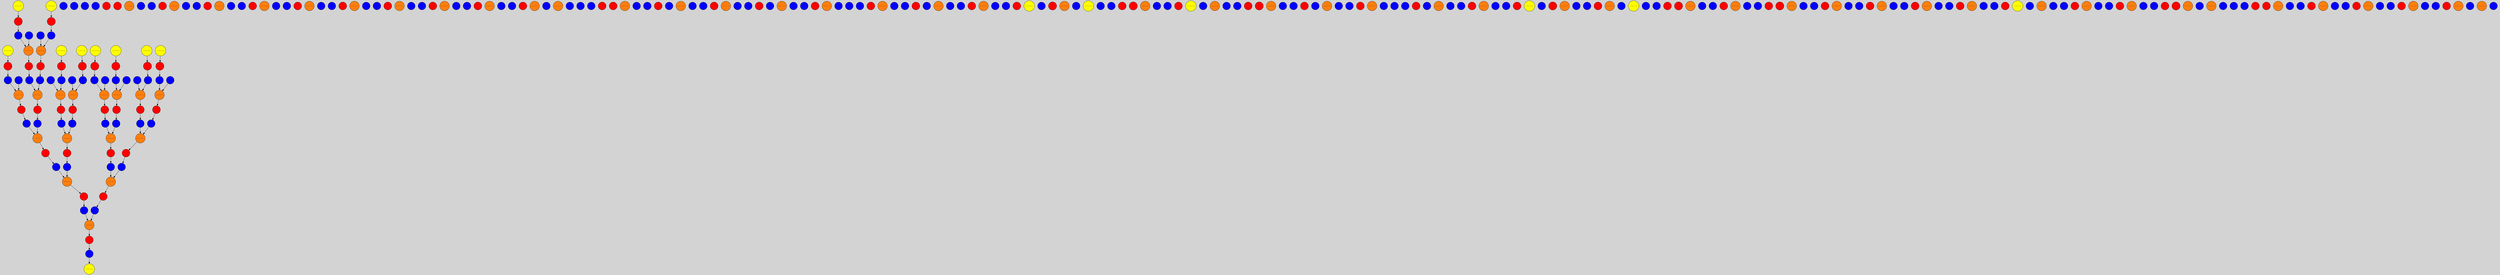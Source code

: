digraph {
graph [pad="0.212,0.055" bgcolor=lightgray]
node [style=filled]
splines=true;
LS_w32_c0_r0_mem [shape="circle" width=0.5 fontsize=4 fillcolor="#ffff00" pos="0,0!"]
LS_w32_c0_r0_mem_inPinA [shape="circle" width=0.1 fontsize=1 fillcolor="#0000ff" pos="-0.8,0.8!"]
LS_w32_c0_r3_mem [shape="circle" width=0.5 fontsize=4 fillcolor="#ffff00" pos="0,9!"]
LS_w32_c0_r3_mem_inPinA [shape="circle" width=0.1 fontsize=1 fillcolor="#0000ff" pos="-0.8,9.8!"]
pe_w32_c1_r2_alu_inPinB [shape="circle" width=0.1 fontsize=1 fillcolor="#0000ff" pos="3.8,6.8!"]
pe_w32_c7_r4_alu_inPinB [shape="circle" width=0.1 fontsize=1 fillcolor="#0000ff" pos="21.8,12.8!"]
pe_w32_c7_r4_alu_outPinA [shape="circle" width=0.1 fontsize=1 fillcolor="#ff0000" pos="21,11!"]
pe_w32_c1_r2_alu_outPinA [shape="circle" width=0.1 fontsize=1 fillcolor="#ff0000" pos="3,5!"]
pe_w32_c7_r5_alu [shape="circle" width=0.5 fontsize=4 fillcolor="#ff7f0e" pos="21,15!"]
pe_w32_c7_r5_alu_inPinA [shape="circle" width=0.1 fontsize=1 fillcolor="#0000ff" pos="20.2,15.8!"]
pe_w32_c7_r5_alu_inPinB [shape="circle" width=0.1 fontsize=1 fillcolor="#0000ff" pos="21.8,15.8!"]
pe_w32_c7_r5_alu_outPinA [shape="circle" width=0.1 fontsize=1 fillcolor="#ff0000" pos="21,14!"]
pe_w32_c7_r6_alu [shape="circle" width=0.5 fontsize=4 fillcolor="#ff7f0e" pos="21,18!"]
pe_w32_c7_r6_alu_inPinA [shape="circle" width=0.1 fontsize=1 fillcolor="#0000ff" pos="20.2,18.8!"]
pe_w32_c7_r6_alu_inPinB [shape="circle" width=0.1 fontsize=1 fillcolor="#0000ff" pos="21.8,18.8!"]
pe_w32_c7_r6_alu_outPinA [shape="circle" width=0.1 fontsize=1 fillcolor="#ff0000" pos="21,17!"]
pe_w32_c7_r7_alu [shape="circle" width=0.5 fontsize=4 fillcolor="#ff7f0e" pos="21,21!"]
pe_w32_c7_r7_alu_inPinA [shape="circle" width=0.1 fontsize=1 fillcolor="#0000ff" pos="20.2,21.8!"]
pe_w32_c7_r7_alu_inPinB [shape="circle" width=0.1 fontsize=1 fillcolor="#0000ff" pos="21.8,21.8!"]
pe_w32_c7_r7_alu_outPinA [shape="circle" width=0.1 fontsize=1 fillcolor="#ff0000" pos="21,20!"]
pe_w32_c8_r0_alu [shape="circle" width=0.5 fontsize=4 fillcolor="#ff7f0e" pos="24,0!"]
pe_w32_c8_r0_alu_inPinA [shape="circle" width=0.1 fontsize=1 fillcolor="#0000ff" pos="23.2,0.8!"]
pe_w32_c8_r0_alu_inPinB [shape="circle" width=0.1 fontsize=1 fillcolor="#0000ff" pos="24.8,0.8!"]
pe_w32_c8_r0_alu_outPinA [shape="circle" width=0.1 fontsize=1 fillcolor="#ff0000" pos="24,-1!"]
pe_w32_c8_r1_alu [shape="circle" width=0.5 fontsize=4 fillcolor="#ff7f0e" pos="24,3!"]
pe_w32_c8_r1_alu_inPinA [shape="circle" width=0.1 fontsize=1 fillcolor="#0000ff" pos="23.2,3.8!"]
pe_w32_c8_r1_alu_inPinB [shape="circle" width=0.1 fontsize=1 fillcolor="#0000ff" pos="24.8,3.8!"]
pe_w32_c8_r1_alu_outPinA [shape="circle" width=0.1 fontsize=1 fillcolor="#ff0000" pos="24,2!"]
LS_w32_c0_r3_mem_outPinA [shape="circle" width=0.1 fontsize=1 fillcolor="#ff0000" pos="0,8!"]
pe_w32_c8_r2_alu [shape="circle" width=0.5 fontsize=4 fillcolor="#ff7f0e" pos="24,6!"]
pe_w32_c8_r2_alu_inPinA [shape="circle" width=0.1 fontsize=1 fillcolor="#0000ff" pos="23.2,6.8!"]
pe_w32_c8_r2_alu_inPinB [shape="circle" width=0.1 fontsize=1 fillcolor="#0000ff" pos="24.8,6.8!"]
pe_w32_c8_r2_alu_outPinA [shape="circle" width=0.1 fontsize=1 fillcolor="#ff0000" pos="24,5!"]
pe_w32_c8_r3_alu [shape="circle" width=0.5 fontsize=4 fillcolor="#ff7f0e" pos="24,9!"]
pe_w32_c8_r3_alu_inPinA [shape="circle" width=0.1 fontsize=1 fillcolor="#0000ff" pos="23.2,9.8!"]
pe_w32_c8_r3_alu_inPinB [shape="circle" width=0.1 fontsize=1 fillcolor="#0000ff" pos="24.8,9.8!"]
pe_w32_c8_r3_alu_outPinA [shape="circle" width=0.1 fontsize=1 fillcolor="#ff0000" pos="24,8!"]
pe_w32_c8_r4_alu [shape="circle" width=0.5 fontsize=4 fillcolor="#ff7f0e" pos="24,12!"]
pe_w32_c8_r4_alu_inPinA [shape="circle" width=0.1 fontsize=1 fillcolor="#0000ff" pos="23.2,12.8!"]
pe_w32_c8_r4_alu_inPinB [shape="circle" width=0.1 fontsize=1 fillcolor="#0000ff" pos="24.8,12.8!"]
pe_w32_c8_r4_alu_outPinA [shape="circle" width=0.1 fontsize=1 fillcolor="#ff0000" pos="24,11!"]
pe_w32_c8_r5_alu [shape="circle" width=0.5 fontsize=4 fillcolor="#ff7f0e" pos="24,15!"]
pe_w32_c8_r5_alu_inPinA [shape="circle" width=0.1 fontsize=1 fillcolor="#0000ff" pos="23.2,15.8!"]
pe_w32_c8_r5_alu_inPinB [shape="circle" width=0.1 fontsize=1 fillcolor="#0000ff" pos="24.8,15.8!"]
pe_w32_c8_r5_alu_outPinA [shape="circle" width=0.1 fontsize=1 fillcolor="#ff0000" pos="24,14!"]
pe_w32_c1_r3_alu [shape="circle" width=0.5 fontsize=4 fillcolor="#ff7f0e" pos="3,9!"]
pe_w32_c1_r3_alu_inPinA [shape="circle" width=0.1 fontsize=1 fillcolor="#0000ff" pos="2.2,9.8!"]
pe_w32_c8_r6_alu [shape="circle" width=0.5 fontsize=4 fillcolor="#ff7f0e" pos="24,18!"]
pe_w32_c8_r6_alu_inPinA [shape="circle" width=0.1 fontsize=1 fillcolor="#0000ff" pos="23.2,18.8!"]
pe_w32_c1_r3_alu_inPinB [shape="circle" width=0.1 fontsize=1 fillcolor="#0000ff" pos="3.8,9.8!"]
pe_w32_c8_r6_alu_inPinB [shape="circle" width=0.1 fontsize=1 fillcolor="#0000ff" pos="24.8,18.8!"]
pe_w32_c8_r6_alu_outPinA [shape="circle" width=0.1 fontsize=1 fillcolor="#ff0000" pos="24,17!"]
pe_w32_c1_r3_alu_outPinA [shape="circle" width=0.1 fontsize=1 fillcolor="#ff0000" pos="3,8!"]
pe_w32_c8_r7_alu [shape="circle" width=0.5 fontsize=4 fillcolor="#ff7f0e" pos="24,21!"]
pe_w32_c8_r7_alu_inPinA [shape="circle" width=0.1 fontsize=1 fillcolor="#0000ff" pos="23.2,21.8!"]
pe_w32_c8_r7_alu_inPinB [shape="circle" width=0.1 fontsize=1 fillcolor="#0000ff" pos="24.8,21.8!"]
pe_w32_c8_r7_alu_outPinA [shape="circle" width=0.1 fontsize=1 fillcolor="#ff0000" pos="24,20!"]
LS_w32_c0_r4_mem [shape="circle" width=0.5 fontsize=4 fillcolor="#ffff00" pos="0,12!"]
LS_w32_c0_r4_mem_inPinA [shape="circle" width=0.1 fontsize=1 fillcolor="#0000ff" pos="-0.8,12.8!"]
pe_w32_c1_r4_alu [shape="circle" width=0.5 fontsize=4 fillcolor="#ff7f0e" pos="3,12!"]
pe_w32_c1_r4_alu_inPinA [shape="circle" width=0.1 fontsize=1 fillcolor="#0000ff" pos="2.2,12.8!"]
pe_w32_c1_r4_alu_inPinB [shape="circle" width=0.1 fontsize=1 fillcolor="#0000ff" pos="3.8,12.8!"]
pe_w32_c1_r4_alu_outPinA [shape="circle" width=0.1 fontsize=1 fillcolor="#ff0000" pos="3,11!"]
LS_w32_c0_r4_mem_outPinA [shape="circle" width=0.1 fontsize=1 fillcolor="#ff0000" pos="0,11!"]
pe_w32_c1_r5_alu [shape="circle" width=0.5 fontsize=4 fillcolor="#ff7f0e" pos="3,15!"]
pe_w32_c1_r5_alu_inPinA [shape="circle" width=0.1 fontsize=1 fillcolor="#0000ff" pos="2.2,15.8!"]
pe_w32_c1_r5_alu_inPinB [shape="circle" width=0.1 fontsize=1 fillcolor="#0000ff" pos="3.8,15.8!"]
pe_w32_c1_r5_alu_outPinA [shape="circle" width=0.1 fontsize=1 fillcolor="#ff0000" pos="3,14!"]
LS_w32_c0_r5_mem [shape="circle" width=0.5 fontsize=4 fillcolor="#ffff00" pos="0,15!"]
LS_w32_c0_r5_mem_inPinA [shape="circle" width=0.1 fontsize=1 fillcolor="#0000ff" pos="-0.8,15.8!"]
LS_w32_c0_r5_mem_outPinA [shape="circle" width=0.1 fontsize=1 fillcolor="#ff0000" pos="0,14!"]
pe_w32_c1_r6_alu [shape="circle" width=0.5 fontsize=4 fillcolor="#ff7f0e" pos="3,18!"]
pe_w32_c1_r6_alu_inPinA [shape="circle" width=0.1 fontsize=1 fillcolor="#0000ff" pos="2.2,18.8!"]
pe_w32_c1_r6_alu_inPinB [shape="circle" width=0.1 fontsize=1 fillcolor="#0000ff" pos="3.8,18.8!"]
pe_w32_c1_r6_alu_outPinA [shape="circle" width=0.1 fontsize=1 fillcolor="#ff0000" pos="3,17!"]
pe_w32_c1_r7_alu [shape="circle" width=0.5 fontsize=4 fillcolor="#ff7f0e" pos="3,21!"]
pe_w32_c1_r7_alu_inPinA [shape="circle" width=0.1 fontsize=1 fillcolor="#0000ff" pos="2.2,21.8!"]
LS_w32_c0_r6_mem [shape="circle" width=0.5 fontsize=4 fillcolor="#ffff00" pos="0,18!"]
LS_w32_c0_r6_mem_inPinA [shape="circle" width=0.1 fontsize=1 fillcolor="#0000ff" pos="-0.8,18.8!"]
pe_w32_c1_r7_alu_inPinB [shape="circle" width=0.1 fontsize=1 fillcolor="#0000ff" pos="3.8,21.8!"]
pe_w32_c1_r7_alu_outPinA [shape="circle" width=0.1 fontsize=1 fillcolor="#ff0000" pos="3,20!"]
LS_w32_c0_r0_mem_outPinA [shape="circle" width=0.1 fontsize=1 fillcolor="#ff0000" pos="0,-1!"]
LS_w32_c0_r6_mem_outPinA [shape="circle" width=0.1 fontsize=1 fillcolor="#ff0000" pos="0,17!"]
pe_w32_c2_r0_alu [shape="circle" width=0.5 fontsize=4 fillcolor="#ff7f0e" pos="6,0!"]
pe_w32_c2_r0_alu_inPinA [shape="circle" width=0.1 fontsize=1 fillcolor="#0000ff" pos="5.2,0.8!"]
pe_w32_c2_r0_alu_inPinB [shape="circle" width=0.1 fontsize=1 fillcolor="#0000ff" pos="6.8,0.8!"]
pe_w32_c2_r0_alu_outPinA [shape="circle" width=0.1 fontsize=1 fillcolor="#ff0000" pos="6,-1!"]
LS_w32_c0_r7_mem [shape="circle" width=0.5 fontsize=4 fillcolor="#ffff00" pos="0,21!"]
LS_w32_c0_r7_mem_inPinA [shape="circle" width=0.1 fontsize=1 fillcolor="#0000ff" pos="-0.8,21.8!"]
pe_w32_c2_r1_alu [shape="circle" width=0.5 fontsize=4 fillcolor="#ff7f0e" pos="6,3!"]
pe_w32_c2_r1_alu_inPinA [shape="circle" width=0.1 fontsize=1 fillcolor="#0000ff" pos="5.2,3.8!"]
pe_w32_c2_r1_alu_inPinB [shape="circle" width=0.1 fontsize=1 fillcolor="#0000ff" pos="6.8,3.8!"]
pe_w32_c2_r1_alu_outPinA [shape="circle" width=0.1 fontsize=1 fillcolor="#ff0000" pos="6,2!"]
LS_w32_c0_r7_mem_outPinA [shape="circle" width=0.1 fontsize=1 fillcolor="#ff0000" pos="0,20!"]
pe_w32_c2_r2_alu [shape="circle" width=0.5 fontsize=4 fillcolor="#ff7f0e" pos="6,6!"]
pe_w32_c2_r2_alu_inPinA [shape="circle" width=0.1 fontsize=1 fillcolor="#0000ff" pos="5.2,6.8!"]
pe_w32_c2_r2_alu_inPinB [shape="circle" width=0.1 fontsize=1 fillcolor="#0000ff" pos="6.8,6.8!"]
pe_w32_c2_r2_alu_outPinA [shape="circle" width=0.1 fontsize=1 fillcolor="#ff0000" pos="6,5!"]
LS_w32_c9_r0_mem [shape="circle" width=0.5 fontsize=4 fillcolor="#ffff00" pos="27,0!"]
LS_w32_c9_r0_mem_inPinA [shape="circle" width=0.1 fontsize=1 fillcolor="#0000ff" pos="26.2,0.8!"]
LS_w32_c9_r0_mem_outPinA [shape="circle" width=0.1 fontsize=1 fillcolor="#ff0000" pos="27,-1!"]
pe_w32_c2_r3_alu [shape="circle" width=0.5 fontsize=4 fillcolor="#ff7f0e" pos="6,9!"]
pe_w32_c2_r3_alu_inPinA [shape="circle" width=0.1 fontsize=1 fillcolor="#0000ff" pos="5.2,9.8!"]
pe_w32_c2_r3_alu_inPinB [shape="circle" width=0.1 fontsize=1 fillcolor="#0000ff" pos="6.8,9.8!"]
pe_w32_c2_r3_alu_outPinA [shape="circle" width=0.1 fontsize=1 fillcolor="#ff0000" pos="6,8!"]
pe_w32_c2_r4_alu [shape="circle" width=0.5 fontsize=4 fillcolor="#ff7f0e" pos="6,12!"]
pe_w32_c2_r4_alu_inPinA [shape="circle" width=0.1 fontsize=1 fillcolor="#0000ff" pos="5.2,12.8!"]
LS_w32_c9_r1_mem [shape="circle" width=0.5 fontsize=4 fillcolor="#ffff00" pos="27,3!"]
LS_w32_c9_r1_mem_inPinA [shape="circle" width=0.1 fontsize=1 fillcolor="#0000ff" pos="26.2,3.8!"]
pe_w32_c2_r4_alu_inPinB [shape="circle" width=0.1 fontsize=1 fillcolor="#0000ff" pos="6.8,12.8!"]
pe_w32_c2_r4_alu_outPinA [shape="circle" width=0.1 fontsize=1 fillcolor="#ff0000" pos="6,11!"]
LS_w32_c9_r1_mem_outPinA [shape="circle" width=0.1 fontsize=1 fillcolor="#ff0000" pos="27,2!"]
pe_w32_c2_r5_alu [shape="circle" width=0.5 fontsize=4 fillcolor="#ff7f0e" pos="6,15!"]
pe_w32_c2_r5_alu_inPinA [shape="circle" width=0.1 fontsize=1 fillcolor="#0000ff" pos="5.2,15.8!"]
pe_w32_c2_r5_alu_inPinB [shape="circle" width=0.1 fontsize=1 fillcolor="#0000ff" pos="6.8,15.8!"]
pe_w32_c2_r5_alu_outPinA [shape="circle" width=0.1 fontsize=1 fillcolor="#ff0000" pos="6,14!"]
LS_w32_c9_r2_mem [shape="circle" width=0.5 fontsize=4 fillcolor="#ffff00" pos="27,6!"]
LS_w32_c9_r2_mem_inPinA [shape="circle" width=0.1 fontsize=1 fillcolor="#0000ff" pos="26.2,6.8!"]
pe_w32_c2_r6_alu [shape="circle" width=0.5 fontsize=4 fillcolor="#ff7f0e" pos="6,18!"]
pe_w32_c2_r6_alu_inPinA [shape="circle" width=0.1 fontsize=1 fillcolor="#0000ff" pos="5.2,18.8!"]
pe_w32_c2_r6_alu_inPinB [shape="circle" width=0.1 fontsize=1 fillcolor="#0000ff" pos="6.8,18.8!"]
pe_w32_c2_r6_alu_outPinA [shape="circle" width=0.1 fontsize=1 fillcolor="#ff0000" pos="6,17!"]
LS_w32_c9_r2_mem_outPinA [shape="circle" width=0.1 fontsize=1 fillcolor="#ff0000" pos="27,5!"]
pe_w32_c2_r7_alu [shape="circle" width=0.5 fontsize=4 fillcolor="#ff7f0e" pos="6,21!"]
pe_w32_c2_r7_alu_inPinA [shape="circle" width=0.1 fontsize=1 fillcolor="#0000ff" pos="5.2,21.8!"]
pe_w32_c2_r7_alu_inPinB [shape="circle" width=0.1 fontsize=1 fillcolor="#0000ff" pos="6.8,21.8!"]
pe_w32_c2_r7_alu_outPinA [shape="circle" width=0.1 fontsize=1 fillcolor="#ff0000" pos="6,20!"]
LS_w32_c9_r3_mem [shape="circle" width=0.5 fontsize=4 fillcolor="#ffff00" pos="27,9!"]
LS_w32_c9_r3_mem_inPinA [shape="circle" width=0.1 fontsize=1 fillcolor="#0000ff" pos="26.2,9.8!"]
LS_w32_c9_r3_mem_outPinA [shape="circle" width=0.1 fontsize=1 fillcolor="#ff0000" pos="27,8!"]
pe_w32_c3_r0_alu [shape="circle" width=0.5 fontsize=4 fillcolor="#ff7f0e" pos="9,0!"]
pe_w32_c3_r0_alu_inPinA [shape="circle" width=0.1 fontsize=1 fillcolor="#0000ff" pos="8.2,0.8!"]
pe_w32_c3_r0_alu_inPinB [shape="circle" width=0.1 fontsize=1 fillcolor="#0000ff" pos="9.8,0.8!"]
pe_w32_c3_r0_alu_outPinA [shape="circle" width=0.1 fontsize=1 fillcolor="#ff0000" pos="9,-1!"]
pe_w32_c3_r1_alu [shape="circle" width=0.5 fontsize=4 fillcolor="#ff7f0e" pos="9,3!"]
pe_w32_c3_r1_alu_inPinA [shape="circle" width=0.1 fontsize=1 fillcolor="#0000ff" pos="8.2,3.8!"]
LS_w32_c9_r4_mem [shape="circle" width=0.5 fontsize=4 fillcolor="#ffff00" pos="27,12!"]
LS_w32_c9_r4_mem_inPinA [shape="circle" width=0.1 fontsize=1 fillcolor="#0000ff" pos="26.2,12.8!"]
pe_w32_c3_r1_alu_inPinB [shape="circle" width=0.1 fontsize=1 fillcolor="#0000ff" pos="9.8,3.8!"]
pe_w32_c3_r1_alu_outPinA [shape="circle" width=0.1 fontsize=1 fillcolor="#ff0000" pos="9,2!"]
LS_w32_c9_r4_mem_outPinA [shape="circle" width=0.1 fontsize=1 fillcolor="#ff0000" pos="27,11!"]
pe_w32_c3_r2_alu [shape="circle" width=0.5 fontsize=4 fillcolor="#ff7f0e" pos="9,6!"]
pe_w32_c3_r2_alu_inPinA [shape="circle" width=0.1 fontsize=1 fillcolor="#0000ff" pos="8.2,6.8!"]
pe_w32_c3_r2_alu_inPinB [shape="circle" width=0.1 fontsize=1 fillcolor="#0000ff" pos="9.8,6.8!"]
pe_w32_c3_r2_alu_outPinA [shape="circle" width=0.1 fontsize=1 fillcolor="#ff0000" pos="9,5!"]
LS_w32_c0_r1_mem [shape="circle" width=0.5 fontsize=4 fillcolor="#ffff00" pos="0,3!"]
LS_w32_c0_r1_mem_inPinA [shape="circle" width=0.1 fontsize=1 fillcolor="#0000ff" pos="-0.8,3.8!"]
LS_w32_c9_r5_mem [shape="circle" width=0.5 fontsize=4 fillcolor="#ffff00" pos="27,15!"]
LS_w32_c9_r5_mem_inPinA [shape="circle" width=0.1 fontsize=1 fillcolor="#0000ff" pos="26.2,15.8!"]
pe_w32_c3_r3_alu [shape="circle" width=0.5 fontsize=4 fillcolor="#ff7f0e" pos="9,9!"]
pe_w32_c3_r3_alu_inPinA [shape="circle" width=0.1 fontsize=1 fillcolor="#0000ff" pos="8.2,9.8!"]
pe_w32_c3_r3_alu_inPinB [shape="circle" width=0.1 fontsize=1 fillcolor="#0000ff" pos="9.8,9.8!"]
pe_w32_c3_r3_alu_outPinA [shape="circle" width=0.1 fontsize=1 fillcolor="#ff0000" pos="9,8!"]
LS_w32_c9_r5_mem_outPinA [shape="circle" width=0.1 fontsize=1 fillcolor="#ff0000" pos="27,14!"]
pe_w32_c3_r4_alu [shape="circle" width=0.5 fontsize=4 fillcolor="#ff7f0e" pos="9,12!"]
pe_w32_c3_r4_alu_inPinA [shape="circle" width=0.1 fontsize=1 fillcolor="#0000ff" pos="8.2,12.8!"]
pe_w32_c3_r4_alu_inPinB [shape="circle" width=0.1 fontsize=1 fillcolor="#0000ff" pos="9.8,12.8!"]
pe_w32_c3_r4_alu_outPinA [shape="circle" width=0.1 fontsize=1 fillcolor="#ff0000" pos="9,11!"]
LS_w32_c9_r6_mem [shape="circle" width=0.5 fontsize=4 fillcolor="#ffff00" pos="27,18!"]
LS_w32_c9_r6_mem_inPinA [shape="circle" width=0.1 fontsize=1 fillcolor="#0000ff" pos="26.2,18.8!"]
LS_w32_c9_r6_mem_outPinA [shape="circle" width=0.1 fontsize=1 fillcolor="#ff0000" pos="27,17!"]
pe_w32_c3_r5_alu [shape="circle" width=0.5 fontsize=4 fillcolor="#ff7f0e" pos="9,15!"]
pe_w32_c3_r5_alu_inPinA [shape="circle" width=0.1 fontsize=1 fillcolor="#0000ff" pos="8.2,15.8!"]
pe_w32_c3_r5_alu_inPinB [shape="circle" width=0.1 fontsize=1 fillcolor="#0000ff" pos="9.8,15.8!"]
pe_w32_c3_r5_alu_outPinA [shape="circle" width=0.1 fontsize=1 fillcolor="#ff0000" pos="9,14!"]
pe_w32_c3_r6_alu [shape="circle" width=0.5 fontsize=4 fillcolor="#ff7f0e" pos="9,18!"]
pe_w32_c3_r6_alu_inPinA [shape="circle" width=0.1 fontsize=1 fillcolor="#0000ff" pos="8.2,18.8!"]
LS_w32_c9_r7_mem [shape="circle" width=0.5 fontsize=4 fillcolor="#ffff00" pos="27,21!"]
LS_w32_c9_r7_mem_inPinA [shape="circle" width=0.1 fontsize=1 fillcolor="#0000ff" pos="26.2,21.8!"]
pe_w32_c3_r6_alu_inPinB [shape="circle" width=0.1 fontsize=1 fillcolor="#0000ff" pos="9.8,18.8!"]
pe_w32_c3_r6_alu_outPinA [shape="circle" width=0.1 fontsize=1 fillcolor="#ff0000" pos="9,17!"]
LS_w32_c9_r7_mem_outPinA [shape="circle" width=0.1 fontsize=1 fillcolor="#ff0000" pos="27,20!"]
pe_w32_c3_r7_alu [shape="circle" width=0.5 fontsize=4 fillcolor="#ff7f0e" pos="9,21!"]
pe_w32_c3_r7_alu_inPinA [shape="circle" width=0.1 fontsize=1 fillcolor="#0000ff" pos="8.2,21.8!"]
pe_w32_c3_r7_alu_inPinB [shape="circle" width=0.1 fontsize=1 fillcolor="#0000ff" pos="9.8,21.8!"]
pe_w32_c3_r7_alu_outPinA [shape="circle" width=0.1 fontsize=1 fillcolor="#ff0000" pos="9,20!"]
pe_w32_c4_r0_alu [shape="circle" width=0.5 fontsize=4 fillcolor="#ff7f0e" pos="12,0!"]
pe_w32_c4_r0_alu_inPinA [shape="circle" width=0.1 fontsize=1 fillcolor="#0000ff" pos="11.2,0.8!"]
pe_w32_c4_r0_alu_inPinB [shape="circle" width=0.1 fontsize=1 fillcolor="#0000ff" pos="12.8,0.8!"]
pe_w32_c4_r0_alu_outPinA [shape="circle" width=0.1 fontsize=1 fillcolor="#ff0000" pos="12,-1!"]
LS_w32_c0_r1_mem_outPinA [shape="circle" width=0.1 fontsize=1 fillcolor="#ff0000" pos="0,2!"]
pe_w32_c4_r1_alu [shape="circle" width=0.5 fontsize=4 fillcolor="#ff7f0e" pos="12,3!"]
pe_w32_c4_r1_alu_inPinA [shape="circle" width=0.1 fontsize=1 fillcolor="#0000ff" pos="11.2,3.8!"]
pe_w32_c4_r1_alu_inPinB [shape="circle" width=0.1 fontsize=1 fillcolor="#0000ff" pos="12.8,3.8!"]
pe_w32_c4_r1_alu_outPinA [shape="circle" width=0.1 fontsize=1 fillcolor="#ff0000" pos="12,2!"]
pe_w32_c4_r2_alu [shape="circle" width=0.5 fontsize=4 fillcolor="#ff7f0e" pos="12,6!"]
pe_w32_c4_r2_alu_inPinA [shape="circle" width=0.1 fontsize=1 fillcolor="#0000ff" pos="11.2,6.8!"]
pe_w32_c4_r2_alu_inPinB [shape="circle" width=0.1 fontsize=1 fillcolor="#0000ff" pos="12.8,6.8!"]
pe_w32_c4_r2_alu_outPinA [shape="circle" width=0.1 fontsize=1 fillcolor="#ff0000" pos="12,5!"]
pe_w32_c4_r3_alu [shape="circle" width=0.5 fontsize=4 fillcolor="#ff7f0e" pos="12,9!"]
pe_w32_c4_r3_alu_inPinA [shape="circle" width=0.1 fontsize=1 fillcolor="#0000ff" pos="11.2,9.8!"]
pe_w32_c4_r3_alu_inPinB [shape="circle" width=0.1 fontsize=1 fillcolor="#0000ff" pos="12.8,9.8!"]
pe_w32_c4_r3_alu_outPinA [shape="circle" width=0.1 fontsize=1 fillcolor="#ff0000" pos="12,8!"]
pe_w32_c4_r4_alu [shape="circle" width=0.5 fontsize=4 fillcolor="#ff7f0e" pos="12,12!"]
pe_w32_c4_r4_alu_inPinA [shape="circle" width=0.1 fontsize=1 fillcolor="#0000ff" pos="11.2,12.8!"]
pe_w32_c4_r4_alu_inPinB [shape="circle" width=0.1 fontsize=1 fillcolor="#0000ff" pos="12.8,12.8!"]
pe_w32_c4_r4_alu_outPinA [shape="circle" width=0.1 fontsize=1 fillcolor="#ff0000" pos="12,11!"]
pe_w32_c4_r5_alu [shape="circle" width=0.5 fontsize=4 fillcolor="#ff7f0e" pos="12,15!"]
pe_w32_c4_r5_alu_inPinA [shape="circle" width=0.1 fontsize=1 fillcolor="#0000ff" pos="11.2,15.8!"]
pe_w32_c4_r5_alu_inPinB [shape="circle" width=0.1 fontsize=1 fillcolor="#0000ff" pos="12.8,15.8!"]
pe_w32_c4_r5_alu_outPinA [shape="circle" width=0.1 fontsize=1 fillcolor="#ff0000" pos="12,14!"]
pe_w32_c4_r6_alu [shape="circle" width=0.5 fontsize=4 fillcolor="#ff7f0e" pos="12,18!"]
pe_w32_c4_r6_alu_inPinA [shape="circle" width=0.1 fontsize=1 fillcolor="#0000ff" pos="11.2,18.8!"]
pe_w32_c4_r6_alu_inPinB [shape="circle" width=0.1 fontsize=1 fillcolor="#0000ff" pos="12.8,18.8!"]
pe_w32_c4_r6_alu_outPinA [shape="circle" width=0.1 fontsize=1 fillcolor="#ff0000" pos="12,17!"]
pe_w32_c4_r7_alu [shape="circle" width=0.5 fontsize=4 fillcolor="#ff7f0e" pos="12,21!"]
pe_w32_c4_r7_alu_inPinA [shape="circle" width=0.1 fontsize=1 fillcolor="#0000ff" pos="11.2,21.8!"]
pe_w32_c4_r7_alu_inPinB [shape="circle" width=0.1 fontsize=1 fillcolor="#0000ff" pos="12.8,21.8!"]
pe_w32_c4_r7_alu_outPinA [shape="circle" width=0.1 fontsize=1 fillcolor="#ff0000" pos="12,20!"]
pe_w32_c1_r0_alu [shape="circle" width=0.5 fontsize=4 fillcolor="#ff7f0e" pos="3,0!"]
pe_w32_c1_r0_alu_inPinA [shape="circle" width=0.1 fontsize=1 fillcolor="#0000ff" pos="2.2,0.8!"]
pe_w32_c5_r0_alu [shape="circle" width=0.5 fontsize=4 fillcolor="#ff7f0e" pos="15,0!"]
pe_w32_c5_r0_alu_inPinA [shape="circle" width=0.1 fontsize=1 fillcolor="#0000ff" pos="14.2,0.8!"]
pe_w32_c1_r0_alu_inPinB [shape="circle" width=0.1 fontsize=1 fillcolor="#0000ff" pos="3.8,0.8!"]
pe_w32_c5_r0_alu_inPinB [shape="circle" width=0.1 fontsize=1 fillcolor="#0000ff" pos="15.8,0.8!"]
pe_w32_c5_r0_alu_outPinA [shape="circle" width=0.1 fontsize=1 fillcolor="#ff0000" pos="15,-1!"]
pe_w32_c1_r0_alu_outPinA [shape="circle" width=0.1 fontsize=1 fillcolor="#ff0000" pos="3,-1!"]
pe_w32_c5_r1_alu [shape="circle" width=0.5 fontsize=4 fillcolor="#ff7f0e" pos="15,3!"]
pe_w32_c5_r1_alu_inPinA [shape="circle" width=0.1 fontsize=1 fillcolor="#0000ff" pos="14.2,3.8!"]
pe_w32_c5_r1_alu_inPinB [shape="circle" width=0.1 fontsize=1 fillcolor="#0000ff" pos="15.8,3.8!"]
pe_w32_c5_r1_alu_outPinA [shape="circle" width=0.1 fontsize=1 fillcolor="#ff0000" pos="15,2!"]
pe_w32_c5_r2_alu [shape="circle" width=0.5 fontsize=4 fillcolor="#ff7f0e" pos="15,6!"]
pe_w32_c5_r2_alu_inPinA [shape="circle" width=0.1 fontsize=1 fillcolor="#0000ff" pos="14.2,6.8!"]
pe_w32_c5_r2_alu_inPinB [shape="circle" width=0.1 fontsize=1 fillcolor="#0000ff" pos="15.8,6.8!"]
pe_w32_c5_r2_alu_outPinA [shape="circle" width=0.1 fontsize=1 fillcolor="#ff0000" pos="15,5!"]
pe_w32_c5_r3_alu [shape="circle" width=0.5 fontsize=4 fillcolor="#ff7f0e" pos="15,9!"]
pe_w32_c5_r3_alu_inPinA [shape="circle" width=0.1 fontsize=1 fillcolor="#0000ff" pos="14.2,9.8!"]
pe_w32_c5_r3_alu_inPinB [shape="circle" width=0.1 fontsize=1 fillcolor="#0000ff" pos="15.8,9.8!"]
pe_w32_c5_r3_alu_outPinA [shape="circle" width=0.1 fontsize=1 fillcolor="#ff0000" pos="15,8!"]
LS_w32_c0_r2_mem [shape="circle" width=0.5 fontsize=4 fillcolor="#ffff00" pos="0,6!"]
LS_w32_c0_r2_mem_inPinA [shape="circle" width=0.1 fontsize=1 fillcolor="#0000ff" pos="-0.8,6.8!"]
pe_w32_c5_r4_alu [shape="circle" width=0.5 fontsize=4 fillcolor="#ff7f0e" pos="15,12!"]
pe_w32_c5_r4_alu_inPinA [shape="circle" width=0.1 fontsize=1 fillcolor="#0000ff" pos="14.2,12.8!"]
pe_w32_c5_r4_alu_inPinB [shape="circle" width=0.1 fontsize=1 fillcolor="#0000ff" pos="15.8,12.8!"]
pe_w32_c5_r4_alu_outPinA [shape="circle" width=0.1 fontsize=1 fillcolor="#ff0000" pos="15,11!"]
pe_w32_c5_r5_alu [shape="circle" width=0.5 fontsize=4 fillcolor="#ff7f0e" pos="15,15!"]
pe_w32_c5_r5_alu_inPinA [shape="circle" width=0.1 fontsize=1 fillcolor="#0000ff" pos="14.2,15.8!"]
pe_w32_c5_r5_alu_inPinB [shape="circle" width=0.1 fontsize=1 fillcolor="#0000ff" pos="15.8,15.8!"]
pe_w32_c5_r5_alu_outPinA [shape="circle" width=0.1 fontsize=1 fillcolor="#ff0000" pos="15,14!"]
pe_w32_c5_r6_alu [shape="circle" width=0.5 fontsize=4 fillcolor="#ff7f0e" pos="15,18!"]
pe_w32_c5_r6_alu_inPinA [shape="circle" width=0.1 fontsize=1 fillcolor="#0000ff" pos="14.2,18.8!"]
pe_w32_c5_r6_alu_inPinB [shape="circle" width=0.1 fontsize=1 fillcolor="#0000ff" pos="15.8,18.8!"]
pe_w32_c5_r6_alu_outPinA [shape="circle" width=0.1 fontsize=1 fillcolor="#ff0000" pos="15,17!"]
pe_w32_c5_r7_alu [shape="circle" width=0.5 fontsize=4 fillcolor="#ff7f0e" pos="15,21!"]
pe_w32_c5_r7_alu_inPinA [shape="circle" width=0.1 fontsize=1 fillcolor="#0000ff" pos="14.2,21.8!"]
pe_w32_c5_r7_alu_inPinB [shape="circle" width=0.1 fontsize=1 fillcolor="#0000ff" pos="15.8,21.8!"]
pe_w32_c5_r7_alu_outPinA [shape="circle" width=0.1 fontsize=1 fillcolor="#ff0000" pos="15,20!"]
pe_w32_c6_r0_alu [shape="circle" width=0.5 fontsize=4 fillcolor="#ff7f0e" pos="18,0!"]
pe_w32_c6_r0_alu_inPinA [shape="circle" width=0.1 fontsize=1 fillcolor="#0000ff" pos="17.2,0.8!"]
pe_w32_c6_r0_alu_inPinB [shape="circle" width=0.1 fontsize=1 fillcolor="#0000ff" pos="18.8,0.8!"]
pe_w32_c6_r0_alu_outPinA [shape="circle" width=0.1 fontsize=1 fillcolor="#ff0000" pos="18,-1!"]
LS_w32_c0_r2_mem_outPinA [shape="circle" width=0.1 fontsize=1 fillcolor="#ff0000" pos="0,5!"]
pe_w32_c6_r1_alu [shape="circle" width=0.5 fontsize=4 fillcolor="#ff7f0e" pos="18,3!"]
pe_w32_c6_r1_alu_inPinA [shape="circle" width=0.1 fontsize=1 fillcolor="#0000ff" pos="17.2,3.8!"]
pe_w32_c6_r1_alu_inPinB [shape="circle" width=0.1 fontsize=1 fillcolor="#0000ff" pos="18.8,3.8!"]
pe_w32_c6_r1_alu_outPinA [shape="circle" width=0.1 fontsize=1 fillcolor="#ff0000" pos="18,2!"]
pe_w32_c1_r1_alu [shape="circle" width=0.5 fontsize=4 fillcolor="#ff7f0e" pos="3,3!"]
pe_w32_c1_r1_alu_inPinA [shape="circle" width=0.1 fontsize=1 fillcolor="#0000ff" pos="2.2,3.8!"]
pe_w32_c6_r2_alu [shape="circle" width=0.5 fontsize=4 fillcolor="#ff7f0e" pos="18,6!"]
pe_w32_c6_r2_alu_inPinA [shape="circle" width=0.1 fontsize=1 fillcolor="#0000ff" pos="17.2,6.8!"]
pe_w32_c1_r1_alu_inPinB [shape="circle" width=0.1 fontsize=1 fillcolor="#0000ff" pos="3.8,3.8!"]
pe_w32_c6_r2_alu_inPinB [shape="circle" width=0.1 fontsize=1 fillcolor="#0000ff" pos="18.8,6.8!"]
pe_w32_c6_r2_alu_outPinA [shape="circle" width=0.1 fontsize=1 fillcolor="#ff0000" pos="18,5!"]
pe_w32_c1_r1_alu_outPinA [shape="circle" width=0.1 fontsize=1 fillcolor="#ff0000" pos="3,2!"]
pe_w32_c6_r3_alu [shape="circle" width=0.5 fontsize=4 fillcolor="#ff7f0e" pos="18,9!"]
pe_w32_c6_r3_alu_inPinA [shape="circle" width=0.1 fontsize=1 fillcolor="#0000ff" pos="17.2,9.8!"]
pe_w32_c6_r3_alu_inPinB [shape="circle" width=0.1 fontsize=1 fillcolor="#0000ff" pos="18.8,9.8!"]
pe_w32_c6_r3_alu_outPinA [shape="circle" width=0.1 fontsize=1 fillcolor="#ff0000" pos="18,8!"]
pe_w32_c6_r4_alu [shape="circle" width=0.5 fontsize=4 fillcolor="#ff7f0e" pos="18,12!"]
pe_w32_c6_r4_alu_inPinA [shape="circle" width=0.1 fontsize=1 fillcolor="#0000ff" pos="17.2,12.8!"]
pe_w32_c6_r4_alu_inPinB [shape="circle" width=0.1 fontsize=1 fillcolor="#0000ff" pos="18.8,12.8!"]
pe_w32_c6_r4_alu_outPinA [shape="circle" width=0.1 fontsize=1 fillcolor="#ff0000" pos="18,11!"]
pe_w32_c6_r5_alu [shape="circle" width=0.5 fontsize=4 fillcolor="#ff7f0e" pos="18,15!"]
pe_w32_c6_r5_alu_inPinA [shape="circle" width=0.1 fontsize=1 fillcolor="#0000ff" pos="17.2,15.8!"]
pe_w32_c6_r5_alu_inPinB [shape="circle" width=0.1 fontsize=1 fillcolor="#0000ff" pos="18.8,15.8!"]
pe_w32_c6_r5_alu_outPinA [shape="circle" width=0.1 fontsize=1 fillcolor="#ff0000" pos="18,14!"]
pe_w32_c6_r6_alu [shape="circle" width=0.5 fontsize=4 fillcolor="#ff7f0e" pos="18,18!"]
pe_w32_c6_r6_alu_inPinA [shape="circle" width=0.1 fontsize=1 fillcolor="#0000ff" pos="17.2,18.8!"]
pe_w32_c6_r6_alu_inPinB [shape="circle" width=0.1 fontsize=1 fillcolor="#0000ff" pos="18.8,18.8!"]
pe_w32_c6_r6_alu_outPinA [shape="circle" width=0.1 fontsize=1 fillcolor="#ff0000" pos="18,17!"]
pe_w32_c6_r7_alu [shape="circle" width=0.5 fontsize=4 fillcolor="#ff7f0e" pos="18,21!"]
pe_w32_c6_r7_alu_inPinA [shape="circle" width=0.1 fontsize=1 fillcolor="#0000ff" pos="17.2,21.8!"]
pe_w32_c6_r7_alu_inPinB [shape="circle" width=0.1 fontsize=1 fillcolor="#0000ff" pos="18.8,21.8!"]
pe_w32_c6_r7_alu_outPinA [shape="circle" width=0.1 fontsize=1 fillcolor="#ff0000" pos="18,20!"]
pe_w32_c7_r0_alu [shape="circle" width=0.5 fontsize=4 fillcolor="#ff7f0e" pos="21,0!"]
pe_w32_c7_r0_alu_inPinA [shape="circle" width=0.1 fontsize=1 fillcolor="#0000ff" pos="20.2,0.8!"]
pe_w32_c7_r0_alu_inPinB [shape="circle" width=0.1 fontsize=1 fillcolor="#0000ff" pos="21.8,0.8!"]
pe_w32_c7_r0_alu_outPinA [shape="circle" width=0.1 fontsize=1 fillcolor="#ff0000" pos="21,-1!"]
pe_w32_c7_r1_alu [shape="circle" width=0.5 fontsize=4 fillcolor="#ff7f0e" pos="21,3!"]
pe_w32_c7_r1_alu_inPinA [shape="circle" width=0.1 fontsize=1 fillcolor="#0000ff" pos="20.2,3.8!"]
pe_w32_c7_r1_alu_inPinB [shape="circle" width=0.1 fontsize=1 fillcolor="#0000ff" pos="21.8,3.8!"]
pe_w32_c7_r1_alu_outPinA [shape="circle" width=0.1 fontsize=1 fillcolor="#ff0000" pos="21,2!"]
pe_w32_c7_r2_alu [shape="circle" width=0.5 fontsize=4 fillcolor="#ff7f0e" pos="21,6!"]
pe_w32_c7_r2_alu_inPinA [shape="circle" width=0.1 fontsize=1 fillcolor="#0000ff" pos="20.2,6.8!"]
pe_w32_c7_r2_alu_inPinB [shape="circle" width=0.1 fontsize=1 fillcolor="#0000ff" pos="21.8,6.8!"]
pe_w32_c7_r2_alu_outPinA [shape="circle" width=0.1 fontsize=1 fillcolor="#ff0000" pos="21,5!"]
pe_w32_c7_r3_alu [shape="circle" width=0.5 fontsize=4 fillcolor="#ff7f0e" pos="21,9!"]
pe_w32_c7_r3_alu_inPinA [shape="circle" width=0.1 fontsize=1 fillcolor="#0000ff" pos="20.2,9.8!"]
pe_w32_c7_r3_alu_inPinB [shape="circle" width=0.1 fontsize=1 fillcolor="#0000ff" pos="21.8,9.8!"]
pe_w32_c7_r3_alu_outPinA [shape="circle" width=0.1 fontsize=1 fillcolor="#ff0000" pos="21,8!"]
pe_w32_c1_r2_alu [shape="circle" width=0.5 fontsize=4 fillcolor="#ff7f0e" pos="3,6!"]
pe_w32_c1_r2_alu_inPinA [shape="circle" width=0.1 fontsize=1 fillcolor="#0000ff" pos="2.2,6.8!"]
pe_w32_c7_r4_alu [shape="circle" width=0.5 fontsize=4 fillcolor="#ff7f0e" pos="21,12!"]
pe_w32_c7_r4_alu_inPinA [shape="circle" width=0.1 fontsize=1 fillcolor="#0000ff" pos="20.2,12.8!"]
pe_w32_c5_r2_alu -> pe_w32_c5_r2_alu_outPinA
pe_w32_c5_r2_alu_inPinA -> pe_w32_c5_r2_alu
pe_w32_c5_r2_alu_inPinB -> pe_w32_c5_r2_alu
pe_w32_c5_r2_alu_outPinA -> pe_w32_c4_r2_alu_inPinA
pe_w32_c3_r2_alu -> pe_w32_c3_r2_alu_outPinA
pe_w32_c3_r2_alu_inPinA -> pe_w32_c3_r2_alu
pe_w32_c3_r2_alu_inPinB -> pe_w32_c3_r2_alu
pe_w32_c3_r2_alu_outPinA -> pe_w32_c4_r2_alu_inPinB
pe_w32_c6_r3_alu -> pe_w32_c6_r3_alu_outPinA
pe_w32_c6_r3_alu_inPinA -> pe_w32_c6_r3_alu
pe_w32_c6_r3_alu_inPinB -> pe_w32_c6_r3_alu
pe_w32_c6_r3_alu_outPinA -> pe_w32_c5_r2_alu_inPinB
pe_w32_c4_r3_alu -> pe_w32_c4_r3_alu_outPinA
pe_w32_c4_r3_alu_inPinA -> pe_w32_c4_r3_alu
pe_w32_c4_r3_alu_inPinB -> pe_w32_c4_r3_alu
pe_w32_c4_r3_alu_outPinA -> pe_w32_c3_r2_alu_inPinB
pe_w32_c5_r1_alu -> pe_w32_c5_r1_alu_outPinA
pe_w32_c5_r1_alu_inPinA -> pe_w32_c5_r1_alu
pe_w32_c5_r1_alu_inPinB -> pe_w32_c5_r1_alu
pe_w32_c5_r1_alu_outPinA -> pe_w32_c5_r2_alu_inPinA
pe_w32_c2_r3_alu -> pe_w32_c2_r3_alu_outPinA
pe_w32_c2_r3_alu_inPinA -> pe_w32_c2_r3_alu
pe_w32_c2_r3_alu_inPinB -> pe_w32_c2_r3_alu
pe_w32_c2_r3_alu_outPinA -> pe_w32_c3_r2_alu_inPinA
pe_w32_c6_r6_alu -> pe_w32_c6_r6_alu_outPinA
pe_w32_c6_r6_alu_inPinA -> pe_w32_c6_r6_alu
pe_w32_c6_r6_alu_inPinB -> pe_w32_c6_r6_alu
pe_w32_c6_r6_alu_outPinA -> pe_w32_c6_r3_alu_inPinA
pe_w32_c4_r2_alu -> pe_w32_c4_r2_alu_outPinA
pe_w32_c4_r2_alu_inPinA -> pe_w32_c4_r2_alu
pe_w32_c4_r2_alu_inPinB -> pe_w32_c4_r2_alu
pe_w32_c4_r2_alu_outPinA -> LS_w32_c0_r1_mem_inPinA
LS_w32_c0_r1_mem_inPinA -> LS_w32_c0_r1_mem
pe_w32_c6_r7_alu -> pe_w32_c6_r7_alu_outPinA
pe_w32_c6_r7_alu_inPinA -> pe_w32_c6_r7_alu
pe_w32_c6_r7_alu_inPinB -> pe_w32_c6_r7_alu
pe_w32_c6_r7_alu_outPinA -> pe_w32_c2_r3_alu_inPinA
pe_w32_c4_r1_alu -> pe_w32_c4_r1_alu_outPinA
pe_w32_c4_r1_alu_inPinA -> pe_w32_c4_r1_alu
pe_w32_c4_r1_alu_inPinB -> pe_w32_c4_r1_alu
pe_w32_c4_r1_alu_outPinA -> pe_w32_c2_r3_alu_inPinB
pe_w32_c6_r1_alu -> pe_w32_c6_r1_alu_outPinA
pe_w32_c6_r1_alu_inPinA -> pe_w32_c6_r1_alu
pe_w32_c6_r1_alu_inPinB -> pe_w32_c6_r1_alu
pe_w32_c6_r1_alu_outPinA -> pe_w32_c5_r1_alu_inPinA
pe_w32_c7_r0_alu -> pe_w32_c7_r0_alu_outPinA
pe_w32_c7_r0_alu_inPinA -> pe_w32_c7_r0_alu
pe_w32_c7_r0_alu_inPinB -> pe_w32_c7_r0_alu
pe_w32_c7_r0_alu_outPinA -> pe_w32_c4_r3_alu_inPinB
pe_w32_c7_r2_alu -> pe_w32_c7_r2_alu_outPinA
pe_w32_c7_r2_alu_inPinA -> pe_w32_c7_r2_alu
pe_w32_c7_r2_alu_inPinB -> pe_w32_c7_r2_alu
pe_w32_c7_r2_alu_outPinA -> pe_w32_c6_r3_alu_inPinB
pe_w32_c5_r7_alu -> pe_w32_c5_r7_alu_outPinA
pe_w32_c5_r7_alu_inPinA -> pe_w32_c5_r7_alu
pe_w32_c5_r7_alu_inPinB -> pe_w32_c5_r7_alu
pe_w32_c5_r7_alu_outPinA -> pe_w32_c6_r6_alu_inPinA
pe_w32_c1_r0_alu -> pe_w32_c1_r0_alu_outPinA
pe_w32_c1_r0_alu_inPinA -> pe_w32_c1_r0_alu
pe_w32_c1_r0_alu_inPinB -> pe_w32_c1_r0_alu
pe_w32_c1_r0_alu_outPinA -> pe_w32_c4_r3_alu_inPinA
pe_w32_c5_r6_alu -> pe_w32_c5_r6_alu_outPinA
pe_w32_c5_r6_alu_inPinA -> pe_w32_c5_r6_alu
pe_w32_c5_r6_alu_inPinB -> pe_w32_c5_r6_alu
pe_w32_c5_r6_alu_outPinA -> pe_w32_c6_r6_alu_inPinB
pe_w32_c5_r0_alu -> pe_w32_c5_r0_alu_outPinA
pe_w32_c5_r0_alu_inPinA -> pe_w32_c5_r0_alu
pe_w32_c5_r0_alu_inPinB -> pe_w32_c5_r0_alu
pe_w32_c5_r0_alu_outPinA -> pe_w32_c5_r1_alu_inPinB
LS_w32_c0_r4_mem -> LS_w32_c0_r4_mem_outPinA
LS_w32_c0_r4_mem_outPinA -> pe_w32_c5_r0_alu_inPinB
LS_w32_c9_r5_mem -> LS_w32_c9_r5_mem_outPinA
LS_w32_c9_r5_mem_outPinA -> pe_w32_c6_r7_alu_inPinB
LS_w32_c0_r3_mem -> LS_w32_c0_r3_mem_outPinA
LS_w32_c0_r3_mem_outPinA -> pe_w32_c4_r1_alu_inPinA
LS_w32_c0_r5_mem -> LS_w32_c0_r5_mem_outPinA
LS_w32_c0_r5_mem_outPinA -> pe_w32_c6_r1_alu_inPinB
LS_w32_c0_r6_mem -> LS_w32_c0_r6_mem_outPinA
LS_w32_c0_r6_mem_outPinA -> pe_w32_c7_r0_alu_inPinA
LS_w32_c0_r7_mem -> LS_w32_c0_r7_mem_outPinA
LS_w32_c0_r7_mem_outPinA -> pe_w32_c7_r2_alu_inPinA
LS_w32_c9_r4_mem -> LS_w32_c9_r4_mem_outPinA
LS_w32_c9_r4_mem_outPinA -> pe_w32_c5_r7_alu_inPinA
LS_w32_c0_r0_mem -> LS_w32_c0_r0_mem_outPinA
LS_w32_c0_r0_mem_outPinA -> pe_w32_c1_r0_alu_inPinB
LS_w32_c9_r3_mem -> LS_w32_c9_r3_mem_outPinA
LS_w32_c9_r3_mem_outPinA -> pe_w32_c5_r6_alu_inPinB
}
